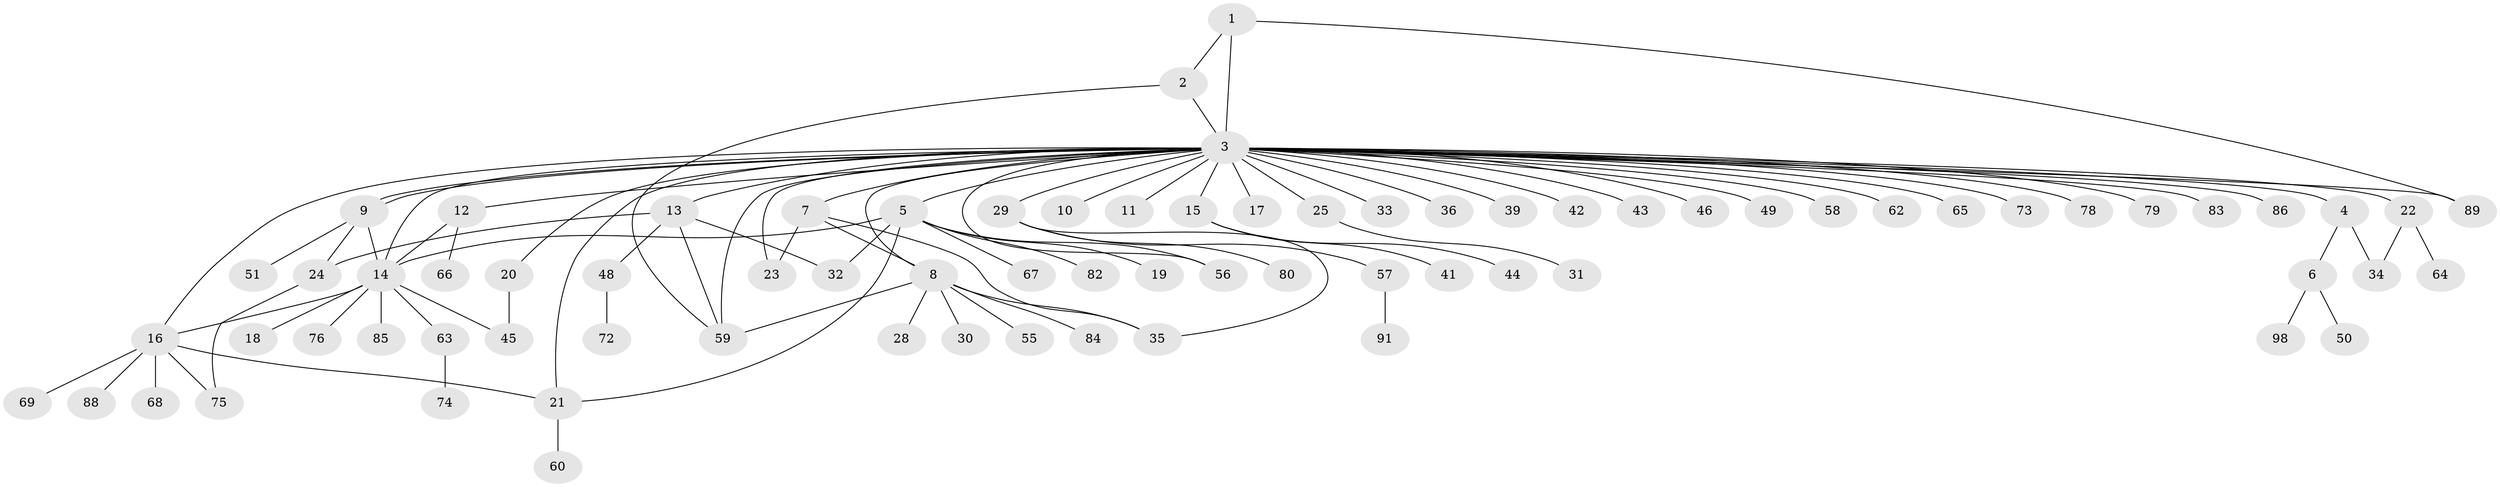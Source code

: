// original degree distribution, {3: 0.12, 42: 0.01, 7: 0.03, 4: 0.05, 6: 0.02, 5: 0.04, 1: 0.51, 2: 0.22}
// Generated by graph-tools (version 1.1) at 2025/38/02/21/25 10:38:54]
// undirected, 76 vertices, 97 edges
graph export_dot {
graph [start="1"]
  node [color=gray90,style=filled];
  1 [super="+37"];
  2;
  3 [super="+94"];
  4;
  5 [super="+47"];
  6 [super="+53"];
  7;
  8 [super="+27"];
  9 [super="+92"];
  10;
  11;
  12 [super="+38"];
  13 [super="+40"];
  14 [super="+54"];
  15 [super="+97"];
  16 [super="+99"];
  17;
  18;
  19;
  20;
  21 [super="+26"];
  22 [super="+52"];
  23 [super="+100"];
  24 [super="+71"];
  25;
  28;
  29 [super="+81"];
  30;
  31;
  32;
  33;
  34 [super="+77"];
  35 [super="+95"];
  36;
  39;
  41 [super="+90"];
  42;
  43;
  44;
  45;
  46;
  48;
  49;
  50;
  51;
  55 [super="+96"];
  56;
  57 [super="+61"];
  58;
  59 [super="+87"];
  60;
  62;
  63;
  64;
  65;
  66 [super="+70"];
  67;
  68;
  69 [super="+93"];
  72;
  73;
  74;
  75;
  76;
  78;
  79;
  80;
  82;
  83;
  84;
  85;
  86;
  88;
  89;
  91;
  98;
  1 -- 2;
  1 -- 89;
  1 -- 3;
  2 -- 3;
  2 -- 59;
  3 -- 4;
  3 -- 5;
  3 -- 7;
  3 -- 8;
  3 -- 9;
  3 -- 9;
  3 -- 10;
  3 -- 11;
  3 -- 12;
  3 -- 13 [weight=2];
  3 -- 14;
  3 -- 15;
  3 -- 16;
  3 -- 17;
  3 -- 20;
  3 -- 22;
  3 -- 23;
  3 -- 25;
  3 -- 29;
  3 -- 33;
  3 -- 36;
  3 -- 39;
  3 -- 42;
  3 -- 43;
  3 -- 46;
  3 -- 49;
  3 -- 56;
  3 -- 58;
  3 -- 59 [weight=2];
  3 -- 62;
  3 -- 65;
  3 -- 73;
  3 -- 78;
  3 -- 79;
  3 -- 83;
  3 -- 86;
  3 -- 89;
  3 -- 21;
  4 -- 6;
  4 -- 34;
  5 -- 19;
  5 -- 21;
  5 -- 56;
  5 -- 67;
  5 -- 82;
  5 -- 32;
  5 -- 14;
  6 -- 50;
  6 -- 98;
  7 -- 8;
  7 -- 23;
  7 -- 35;
  8 -- 30;
  8 -- 55;
  8 -- 84;
  8 -- 35;
  8 -- 59;
  8 -- 28;
  9 -- 14;
  9 -- 51;
  9 -- 24;
  12 -- 66;
  12 -- 14;
  13 -- 24;
  13 -- 32;
  13 -- 48;
  13 -- 59;
  14 -- 16;
  14 -- 18;
  14 -- 76;
  14 -- 85;
  14 -- 45;
  14 -- 63;
  15 -- 41;
  15 -- 44;
  16 -- 21;
  16 -- 68;
  16 -- 69;
  16 -- 88;
  16 -- 75;
  20 -- 45;
  21 -- 60;
  22 -- 34;
  22 -- 64;
  24 -- 75;
  25 -- 31;
  29 -- 35;
  29 -- 57;
  29 -- 80;
  48 -- 72;
  57 -- 91;
  63 -- 74;
}
